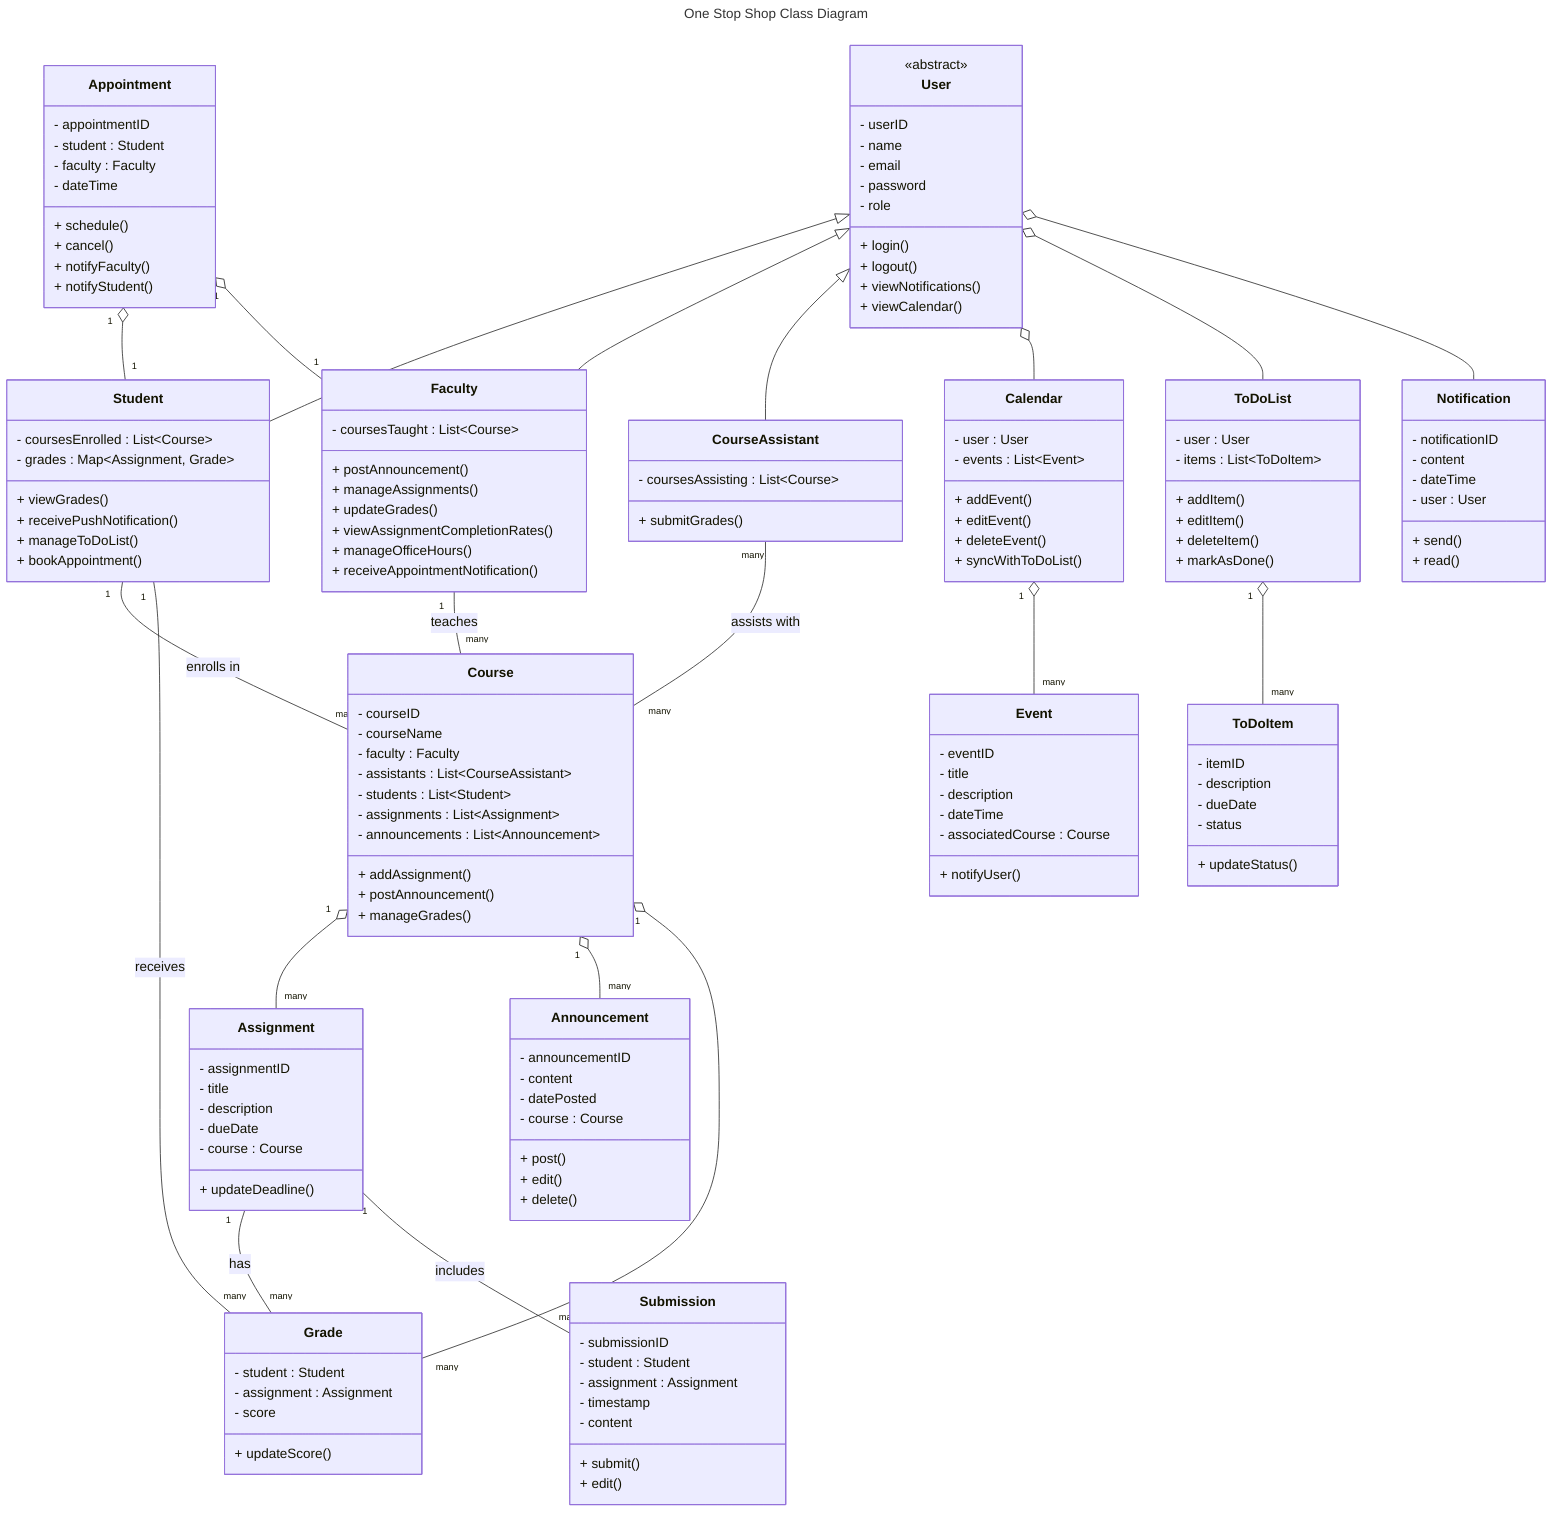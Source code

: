 ---
title: One Stop Shop Class Diagram
---
classDiagram
    User <|-- Student
    User <|-- Faculty
    User <|-- CourseAssistant

    User o-- Calendar
    User o-- ToDoList
    User o-- Notification

    Student "1" -- "many" Course : enrolls in
    Faculty "1" -- "many" Course : teaches
    CourseAssistant "many" -- "many" Course : assists with

    Course "1" o-- "many" Assignment
    Course "1" o-- "many" Announcement
    Course "1" o-- "many" Grade

    Assignment "1" -- "many" Grade : has
    Student "1" -- "many" Grade : receives
    Assignment "1" -- "many" Submission : includes

    Calendar "1" o-- "many" Event

    ToDoList "1" o-- "many" ToDoItem

    Appointment "1" o-- "1" Student
    Appointment "1" o-- "1" Faculty

    class User {
        <<abstract>>
        - userID
        - name
        - email
        - password
        - role
        + login()
        + logout()
        + viewNotifications()
        + viewCalendar()
    }

    class Student {
        - coursesEnrolled : List~Course~
        - grades : Map~Assignment, Grade~
        + viewGrades()
        + receivePushNotification()
        + manageToDoList()
        + bookAppointment()
    }

    class Faculty {
        - coursesTaught : List~Course~
        + postAnnouncement()
        + manageAssignments()
        + updateGrades()
        + viewAssignmentCompletionRates()
        + manageOfficeHours()
        + receiveAppointmentNotification()
    }

    class CourseAssistant {
        - coursesAssisting : List~Course~
        + submitGrades()
    }

    class Course {
        - courseID
        - courseName
        - faculty : Faculty
        - assistants : List~CourseAssistant~
        - students : List~Student~
        - assignments : List~Assignment~
        - announcements : List~Announcement~
        + addAssignment()
        + postAnnouncement()
        + manageGrades()
    }

    class Assignment {
        - assignmentID
        - title
        - description
        - dueDate
        - course : Course
        + updateDeadline()
    }

    class Announcement {
        - announcementID
        - content
        - datePosted
        - course : Course
        + post()
        + edit()
        + delete()
    }

    class Grade {
        - student : Student
        - assignment : Assignment
        - score
        + updateScore()
    }

    class Calendar {
        - user : User
        - events : List~Event~
        + addEvent()
        + editEvent()
        + deleteEvent()
        + syncWithToDoList()
    }

    class Event {
        - eventID
        - title
        - description
        - dateTime
        - associatedCourse : Course
        + notifyUser()
    }

    class ToDoList {
        - user : User
        - items : List~ToDoItem~
        + addItem()
        + editItem()
        + deleteItem()
        + markAsDone()
    }

    class ToDoItem {
        - itemID
        - description
        - dueDate
        - status
        + updateStatus()
    }

    class Notification {
        - notificationID
        - content
        - dateTime
        - user : User
        + send()
        + read()
    }

    class Appointment {
        - appointmentID
        - student : Student
        - faculty : Faculty
        - dateTime
        + schedule()
        + cancel()
        + notifyFaculty()
        + notifyStudent()
    }

    class Submission {
        - submissionID
        - student : Student
        - assignment : Assignment
        - timestamp
        - content
        + submit()
        + edit()
    }